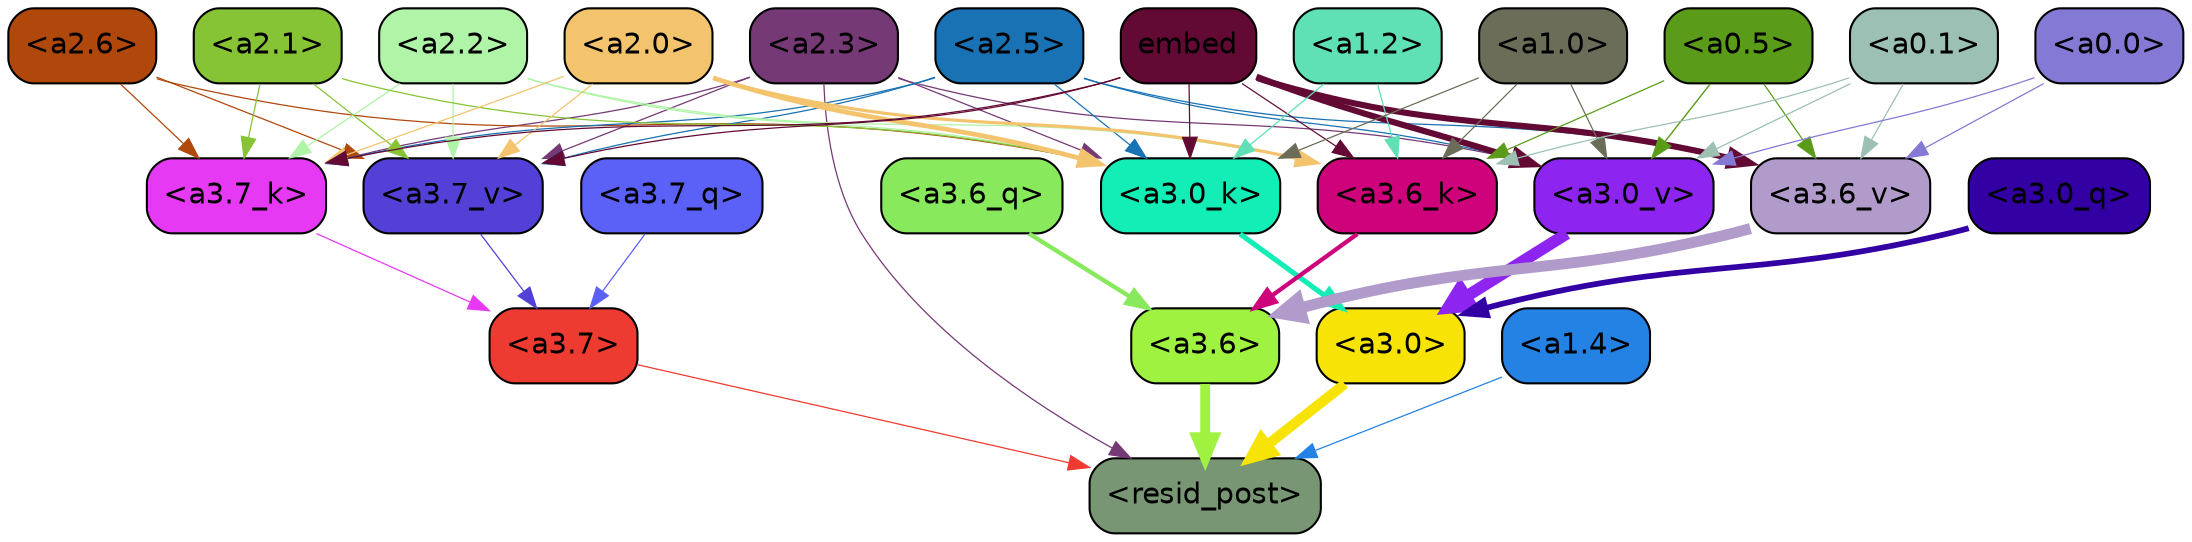 strict digraph "" {
	graph [bgcolor=transparent,
		layout=dot,
		overlap=false,
		splines=true
	];
	"<a3.7>"	[color=black,
		fillcolor="#ee3b31",
		fontname=Helvetica,
		shape=box,
		style="filled, rounded"];
	"<resid_post>"	[color=black,
		fillcolor="#789674",
		fontname=Helvetica,
		shape=box,
		style="filled, rounded"];
	"<a3.7>" -> "<resid_post>"	[color="#ee3b31",
		penwidth=0.6];
	"<a3.6>"	[color=black,
		fillcolor="#a0f241",
		fontname=Helvetica,
		shape=box,
		style="filled, rounded"];
	"<a3.6>" -> "<resid_post>"	[color="#a0f241",
		penwidth=4.753257989883423];
	"<a3.0>"	[color=black,
		fillcolor="#f8e306",
		fontname=Helvetica,
		shape=box,
		style="filled, rounded"];
	"<a3.0>" -> "<resid_post>"	[color="#f8e306",
		penwidth=4.90053927898407];
	"<a2.3>"	[color=black,
		fillcolor="#753975",
		fontname=Helvetica,
		shape=box,
		style="filled, rounded"];
	"<a2.3>" -> "<resid_post>"	[color="#753975",
		penwidth=0.6];
	"<a3.7_k>"	[color=black,
		fillcolor="#e639f3",
		fontname=Helvetica,
		shape=box,
		style="filled, rounded"];
	"<a2.3>" -> "<a3.7_k>"	[color="#753975",
		penwidth=0.6];
	"<a3.0_k>"	[color=black,
		fillcolor="#13eeb7",
		fontname=Helvetica,
		shape=box,
		style="filled, rounded"];
	"<a2.3>" -> "<a3.0_k>"	[color="#753975",
		penwidth=0.6];
	"<a3.7_v>"	[color=black,
		fillcolor="#5340d7",
		fontname=Helvetica,
		shape=box,
		style="filled, rounded"];
	"<a2.3>" -> "<a3.7_v>"	[color="#753975",
		penwidth=0.6];
	"<a3.0_v>"	[color=black,
		fillcolor="#8d24f0",
		fontname=Helvetica,
		shape=box,
		style="filled, rounded"];
	"<a2.3>" -> "<a3.0_v>"	[color="#753975",
		penwidth=0.6];
	"<a1.4>"	[color=black,
		fillcolor="#2582e5",
		fontname=Helvetica,
		shape=box,
		style="filled, rounded"];
	"<a1.4>" -> "<resid_post>"	[color="#2582e5",
		penwidth=0.6];
	"<a3.7_q>"	[color=black,
		fillcolor="#5b60f7",
		fontname=Helvetica,
		shape=box,
		style="filled, rounded"];
	"<a3.7_q>" -> "<a3.7>"	[color="#5b60f7",
		penwidth=0.6];
	"<a3.6_q>"	[color=black,
		fillcolor="#88e95d",
		fontname=Helvetica,
		shape=box,
		style="filled, rounded"];
	"<a3.6_q>" -> "<a3.6>"	[color="#88e95d",
		penwidth=2.091020345687866];
	"<a3.0_q>"	[color=black,
		fillcolor="#3200a3",
		fontname=Helvetica,
		shape=box,
		style="filled, rounded"];
	"<a3.0_q>" -> "<a3.0>"	[color="#3200a3",
		penwidth=2.7421876192092896];
	"<a3.7_k>" -> "<a3.7>"	[color="#e639f3",
		penwidth=0.6];
	"<a3.6_k>"	[color=black,
		fillcolor="#ce027b",
		fontname=Helvetica,
		shape=box,
		style="filled, rounded"];
	"<a3.6_k>" -> "<a3.6>"	[color="#ce027b",
		penwidth=2.048597991466522];
	"<a3.0_k>" -> "<a3.0>"	[color="#13eeb7",
		penwidth=2.476402521133423];
	"<a3.7_v>" -> "<a3.7>"	[color="#5340d7",
		penwidth=0.6];
	"<a3.6_v>"	[color=black,
		fillcolor="#b19bca",
		fontname=Helvetica,
		shape=box,
		style="filled, rounded"];
	"<a3.6_v>" -> "<a3.6>"	[color="#b19bca",
		penwidth=5.2550448179244995];
	"<a3.0_v>" -> "<a3.0>"	[color="#8d24f0",
		penwidth=5.652270674705505];
	"<a2.6>"	[color=black,
		fillcolor="#b0480c",
		fontname=Helvetica,
		shape=box,
		style="filled, rounded"];
	"<a2.6>" -> "<a3.7_k>"	[color="#b0480c",
		penwidth=0.6];
	"<a2.6>" -> "<a3.0_k>"	[color="#b0480c",
		penwidth=0.6];
	"<a2.6>" -> "<a3.7_v>"	[color="#b0480c",
		penwidth=0.6];
	"<a2.5>"	[color=black,
		fillcolor="#1872b4",
		fontname=Helvetica,
		shape=box,
		style="filled, rounded"];
	"<a2.5>" -> "<a3.7_k>"	[color="#1872b4",
		penwidth=0.6];
	"<a2.5>" -> "<a3.0_k>"	[color="#1872b4",
		penwidth=0.6];
	"<a2.5>" -> "<a3.7_v>"	[color="#1872b4",
		penwidth=0.6];
	"<a2.5>" -> "<a3.6_v>"	[color="#1872b4",
		penwidth=0.6];
	"<a2.5>" -> "<a3.0_v>"	[color="#1872b4",
		penwidth=0.6];
	"<a2.2>"	[color=black,
		fillcolor="#aff4a7",
		fontname=Helvetica,
		shape=box,
		style="filled, rounded"];
	"<a2.2>" -> "<a3.7_k>"	[color="#aff4a7",
		penwidth=0.6];
	"<a2.2>" -> "<a3.6_k>"	[color="#aff4a7",
		penwidth=0.6];
	"<a2.2>" -> "<a3.0_k>"	[color="#aff4a7",
		penwidth=0.6];
	"<a2.2>" -> "<a3.7_v>"	[color="#aff4a7",
		penwidth=0.6];
	"<a2.1>"	[color=black,
		fillcolor="#86c436",
		fontname=Helvetica,
		shape=box,
		style="filled, rounded"];
	"<a2.1>" -> "<a3.7_k>"	[color="#86c436",
		penwidth=0.6];
	"<a2.1>" -> "<a3.0_k>"	[color="#86c436",
		penwidth=0.6];
	"<a2.1>" -> "<a3.7_v>"	[color="#86c436",
		penwidth=0.6];
	"<a2.0>"	[color=black,
		fillcolor="#f3c46d",
		fontname=Helvetica,
		shape=box,
		style="filled, rounded"];
	"<a2.0>" -> "<a3.7_k>"	[color="#f3c46d",
		penwidth=0.6];
	"<a2.0>" -> "<a3.6_k>"	[color="#f3c46d",
		penwidth=1.5290023684501648];
	"<a2.0>" -> "<a3.0_k>"	[color="#f3c46d",
		penwidth=2.2635570764541626];
	"<a2.0>" -> "<a3.7_v>"	[color="#f3c46d",
		penwidth=0.6];
	embed	[color=black,
		fillcolor="#630a34",
		fontname=Helvetica,
		shape=box,
		style="filled, rounded"];
	embed -> "<a3.7_k>"	[color="#630a34",
		penwidth=0.6];
	embed -> "<a3.6_k>"	[color="#630a34",
		penwidth=0.6];
	embed -> "<a3.0_k>"	[color="#630a34",
		penwidth=0.6];
	embed -> "<a3.7_v>"	[color="#630a34",
		penwidth=0.6];
	embed -> "<a3.6_v>"	[color="#630a34",
		penwidth=2.9556376338005066];
	embed -> "<a3.0_v>"	[color="#630a34",
		penwidth=2.972973108291626];
	"<a1.2>"	[color=black,
		fillcolor="#60e1b5",
		fontname=Helvetica,
		shape=box,
		style="filled, rounded"];
	"<a1.2>" -> "<a3.6_k>"	[color="#60e1b5",
		penwidth=0.6];
	"<a1.2>" -> "<a3.0_k>"	[color="#60e1b5",
		penwidth=0.6];
	"<a1.0>"	[color=black,
		fillcolor="#6b6d59",
		fontname=Helvetica,
		shape=box,
		style="filled, rounded"];
	"<a1.0>" -> "<a3.6_k>"	[color="#6b6d59",
		penwidth=0.6];
	"<a1.0>" -> "<a3.0_k>"	[color="#6b6d59",
		penwidth=0.6];
	"<a1.0>" -> "<a3.0_v>"	[color="#6b6d59",
		penwidth=0.6];
	"<a0.5>"	[color=black,
		fillcolor="#5a9c19",
		fontname=Helvetica,
		shape=box,
		style="filled, rounded"];
	"<a0.5>" -> "<a3.6_k>"	[color="#5a9c19",
		penwidth=0.6];
	"<a0.5>" -> "<a3.6_v>"	[color="#5a9c19",
		penwidth=0.6];
	"<a0.5>" -> "<a3.0_v>"	[color="#5a9c19",
		penwidth=0.6790935099124908];
	"<a0.1>"	[color=black,
		fillcolor="#9cc0b3",
		fontname=Helvetica,
		shape=box,
		style="filled, rounded"];
	"<a0.1>" -> "<a3.6_k>"	[color="#9cc0b3",
		penwidth=0.6];
	"<a0.1>" -> "<a3.6_v>"	[color="#9cc0b3",
		penwidth=0.6];
	"<a0.1>" -> "<a3.0_v>"	[color="#9cc0b3",
		penwidth=0.6];
	"<a0.0>"	[color=black,
		fillcolor="#8479d4",
		fontname=Helvetica,
		shape=box,
		style="filled, rounded"];
	"<a0.0>" -> "<a3.6_v>"	[color="#8479d4",
		penwidth=0.6];
	"<a0.0>" -> "<a3.0_v>"	[color="#8479d4",
		penwidth=0.6];
}
